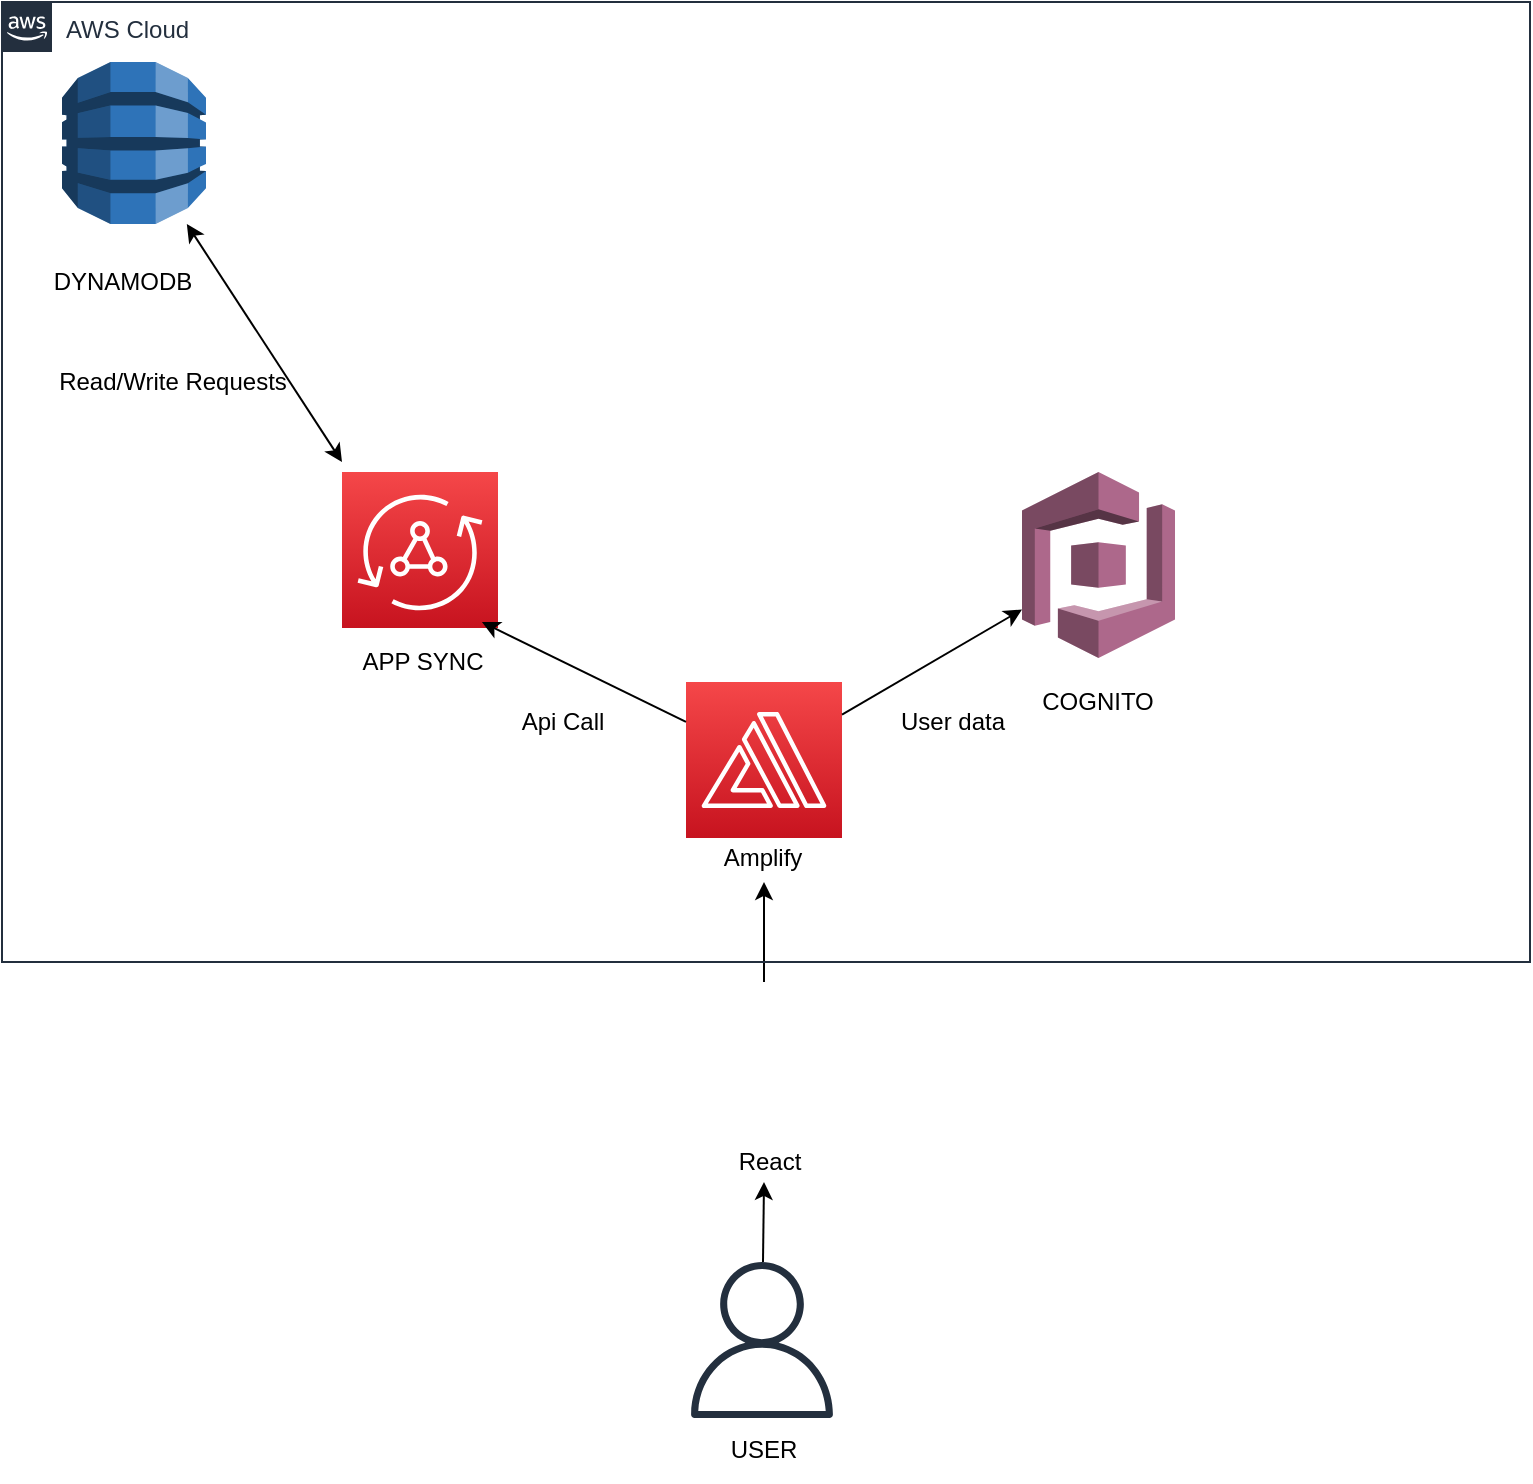 <mxfile version="14.0.1" type="device"><diagram id="BQWtCnxTNp3z8OW3dPHo" name="Page-1"><mxGraphModel dx="1422" dy="762" grid="1" gridSize="10" guides="1" tooltips="1" connect="1" arrows="1" fold="1" page="1" pageScale="1" pageWidth="850" pageHeight="1100" math="0" shadow="0"><root><mxCell id="0"/><mxCell id="1" parent="0"/><mxCell id="xHmPfCUwowVc_y6t_L8U-1" value="" style="outlineConnect=0;dashed=0;verticalLabelPosition=bottom;verticalAlign=top;align=center;html=1;shape=mxgraph.aws3.dynamo_db;fillColor=#2E73B8;gradientColor=none;" vertex="1" parent="1"><mxGeometry x="60" y="40" width="72" height="81" as="geometry"/></mxCell><mxCell id="xHmPfCUwowVc_y6t_L8U-2" value="" style="outlineConnect=0;fontColor=#232F3E;gradientColor=#F54749;gradientDirection=north;fillColor=#C7131F;strokeColor=#ffffff;dashed=0;verticalLabelPosition=bottom;verticalAlign=top;align=center;html=1;fontSize=12;fontStyle=0;aspect=fixed;shape=mxgraph.aws4.resourceIcon;resIcon=mxgraph.aws4.amplify;" vertex="1" parent="1"><mxGeometry x="372" y="350" width="78" height="78" as="geometry"/></mxCell><mxCell id="xHmPfCUwowVc_y6t_L8U-3" value="" style="outlineConnect=0;dashed=0;verticalLabelPosition=bottom;verticalAlign=top;align=center;html=1;shape=mxgraph.aws3.cognito;fillColor=#AD688B;gradientColor=none;" vertex="1" parent="1"><mxGeometry x="540" y="245" width="76.5" height="93" as="geometry"/></mxCell><mxCell id="xHmPfCUwowVc_y6t_L8U-4" value="" style="outlineConnect=0;fontColor=#232F3E;gradientColor=none;fillColor=#232F3E;strokeColor=none;dashed=0;verticalLabelPosition=bottom;verticalAlign=top;align=center;html=1;fontSize=12;fontStyle=0;aspect=fixed;pointerEvents=1;shape=mxgraph.aws4.user;" vertex="1" parent="1"><mxGeometry x="371" y="640" width="78" height="78" as="geometry"/></mxCell><mxCell id="xHmPfCUwowVc_y6t_L8U-5" value="USER" style="text;html=1;strokeColor=none;fillColor=none;align=center;verticalAlign=middle;whiteSpace=wrap;rounded=0;" vertex="1" parent="1"><mxGeometry x="384" y="718" width="54" height="32" as="geometry"/></mxCell><mxCell id="xHmPfCUwowVc_y6t_L8U-8" value="" style="outlineConnect=0;fontColor=#232F3E;gradientColor=#F54749;gradientDirection=north;fillColor=#C7131F;strokeColor=#ffffff;dashed=0;verticalLabelPosition=bottom;verticalAlign=top;align=center;html=1;fontSize=12;fontStyle=0;aspect=fixed;shape=mxgraph.aws4.resourceIcon;resIcon=mxgraph.aws4.appsync;" vertex="1" parent="1"><mxGeometry x="200" y="245" width="78" height="78" as="geometry"/></mxCell><mxCell id="xHmPfCUwowVc_y6t_L8U-9" value="" style="endArrow=classic;html=1;" edge="1" parent="1" source="xHmPfCUwowVc_y6t_L8U-17"><mxGeometry width="50" height="50" relative="1" as="geometry"><mxPoint x="410" y="490" as="sourcePoint"/><mxPoint x="411" y="450" as="targetPoint"/></mxGeometry></mxCell><mxCell id="xHmPfCUwowVc_y6t_L8U-10" value="" style="endArrow=classic;html=1;" edge="1" parent="1" source="xHmPfCUwowVc_y6t_L8U-2" target="xHmPfCUwowVc_y6t_L8U-3"><mxGeometry width="50" height="50" relative="1" as="geometry"><mxPoint x="460" y="388" as="sourcePoint"/><mxPoint x="550" y="338" as="targetPoint"/></mxGeometry></mxCell><mxCell id="xHmPfCUwowVc_y6t_L8U-11" value="" style="endArrow=classic;html=1;entryX=0.897;entryY=0.962;entryDx=0;entryDy=0;entryPerimeter=0;" edge="1" parent="1" source="xHmPfCUwowVc_y6t_L8U-2" target="xHmPfCUwowVc_y6t_L8U-8"><mxGeometry width="50" height="50" relative="1" as="geometry"><mxPoint x="350" y="388" as="sourcePoint"/><mxPoint x="280" y="330" as="targetPoint"/></mxGeometry></mxCell><mxCell id="xHmPfCUwowVc_y6t_L8U-14" value="COGNITO&lt;br&gt;" style="text;html=1;strokeColor=none;fillColor=none;align=center;verticalAlign=middle;whiteSpace=wrap;rounded=0;" vertex="1" parent="1"><mxGeometry x="558.25" y="350" width="40" height="20" as="geometry"/></mxCell><mxCell id="xHmPfCUwowVc_y6t_L8U-15" value="APP SYNC" style="text;html=1;align=center;verticalAlign=middle;resizable=0;points=[];autosize=1;" vertex="1" parent="1"><mxGeometry x="200" y="330" width="80" height="20" as="geometry"/></mxCell><mxCell id="xHmPfCUwowVc_y6t_L8U-16" value="DYNAMODB&lt;br&gt;" style="text;html=1;align=center;verticalAlign=middle;resizable=0;points=[];autosize=1;" vertex="1" parent="1"><mxGeometry x="50" y="140" width="80" height="20" as="geometry"/></mxCell><mxCell id="xHmPfCUwowVc_y6t_L8U-17" value="" style="shape=image;html=1;verticalAlign=top;verticalLabelPosition=bottom;labelBackgroundColor=#ffffff;imageAspect=0;aspect=fixed;image=https://cdn4.iconfinder.com/data/icons/logos-3/600/React.js_logo-128.png" vertex="1" parent="1"><mxGeometry x="376" y="500" width="70" height="70" as="geometry"/></mxCell><mxCell id="xHmPfCUwowVc_y6t_L8U-19" value="" style="endArrow=classic;html=1;" edge="1" parent="1" source="xHmPfCUwowVc_y6t_L8U-4"><mxGeometry width="50" height="50" relative="1" as="geometry"><mxPoint x="411" y="500.06" as="sourcePoint"/><mxPoint x="411" y="600" as="targetPoint"/></mxGeometry></mxCell><mxCell id="xHmPfCUwowVc_y6t_L8U-21" value="Amplify" style="text;html=1;align=center;verticalAlign=middle;resizable=0;points=[];autosize=1;" vertex="1" parent="1"><mxGeometry x="385" y="428" width="50" height="20" as="geometry"/></mxCell><mxCell id="xHmPfCUwowVc_y6t_L8U-22" value="User data" style="text;html=1;align=center;verticalAlign=middle;resizable=0;points=[];autosize=1;" vertex="1" parent="1"><mxGeometry x="470" y="360" width="70" height="20" as="geometry"/></mxCell><mxCell id="xHmPfCUwowVc_y6t_L8U-23" value="Api Call" style="text;html=1;align=center;verticalAlign=middle;resizable=0;points=[];autosize=1;" vertex="1" parent="1"><mxGeometry x="280" y="360" width="60" height="20" as="geometry"/></mxCell><mxCell id="xHmPfCUwowVc_y6t_L8U-24" value="Read/Write Requests" style="text;html=1;align=center;verticalAlign=middle;resizable=0;points=[];autosize=1;" vertex="1" parent="1"><mxGeometry x="50" y="190" width="130" height="20" as="geometry"/></mxCell><mxCell id="xHmPfCUwowVc_y6t_L8U-25" value="" style="endArrow=classic;startArrow=classic;html=1;" edge="1" parent="1" target="xHmPfCUwowVc_y6t_L8U-1"><mxGeometry width="50" height="50" relative="1" as="geometry"><mxPoint x="200" y="240" as="sourcePoint"/><mxPoint x="240" y="180" as="targetPoint"/></mxGeometry></mxCell><mxCell id="xHmPfCUwowVc_y6t_L8U-26" value="React" style="text;html=1;strokeColor=none;fillColor=none;align=center;verticalAlign=middle;whiteSpace=wrap;rounded=0;" vertex="1" parent="1"><mxGeometry x="394" y="580" width="40" height="20" as="geometry"/></mxCell><mxCell id="xHmPfCUwowVc_y6t_L8U-28" value="AWS Cloud" style="points=[[0,0],[0.25,0],[0.5,0],[0.75,0],[1,0],[1,0.25],[1,0.5],[1,0.75],[1,1],[0.75,1],[0.5,1],[0.25,1],[0,1],[0,0.75],[0,0.5],[0,0.25]];outlineConnect=0;gradientColor=none;html=1;whiteSpace=wrap;fontSize=12;fontStyle=0;shape=mxgraph.aws4.group;grIcon=mxgraph.aws4.group_aws_cloud_alt;strokeColor=#232F3E;fillColor=none;verticalAlign=top;align=left;spacingLeft=30;fontColor=#232F3E;dashed=0;" vertex="1" parent="1"><mxGeometry x="30" y="10" width="764" height="480" as="geometry"/></mxCell></root></mxGraphModel></diagram></mxfile>